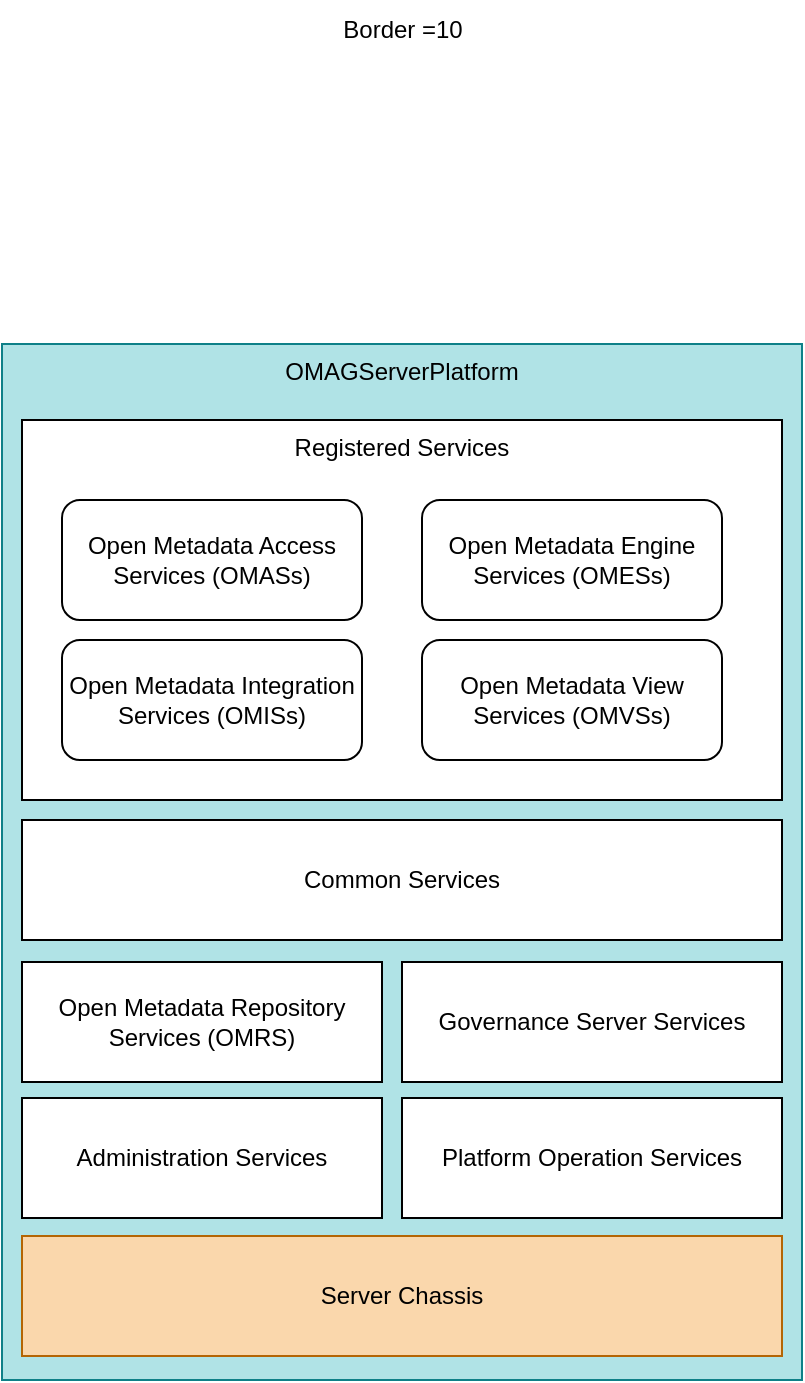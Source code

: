 <mxfile version="20.3.0" type="device"><diagram id="9n8iXTs6fCy3IT47IccP" name="structure"><mxGraphModel dx="1106" dy="773" grid="1" gridSize="10" guides="1" tooltips="1" connect="1" arrows="1" fold="1" page="1" pageScale="1" pageWidth="827" pageHeight="1169" math="0" shadow="0"><root><mxCell id="0"/><mxCell id="1" parent="0"/><mxCell id="5pINv8osB3MnGGa4mzIO-1" value="OMAGServerPlatform" style="rounded=0;whiteSpace=wrap;html=1;verticalAlign=top;fillColor=#b0e3e6;strokeColor=#0e8088;" parent="1" vertex="1"><mxGeometry x="30" y="212" width="400" height="518" as="geometry"/></mxCell><mxCell id="5pINv8osB3MnGGa4mzIO-2" value="Server Chassis" style="rounded=0;whiteSpace=wrap;html=1;fillColor=#fad7ac;strokeColor=#b46504;" parent="1" vertex="1"><mxGeometry x="40" y="658" width="380" height="60" as="geometry"/></mxCell><mxCell id="5pINv8osB3MnGGa4mzIO-3" value="Open Metadata Repository Services (OMRS)" style="rounded=0;whiteSpace=wrap;html=1;" parent="1" vertex="1"><mxGeometry x="40" y="521" width="180" height="60" as="geometry"/></mxCell><mxCell id="5pINv8osB3MnGGa4mzIO-4" value="Common Services" style="rounded=0;whiteSpace=wrap;html=1;" parent="1" vertex="1"><mxGeometry x="40" y="450" width="380" height="60" as="geometry"/></mxCell><mxCell id="5pINv8osB3MnGGa4mzIO-5" value="Governance Server Services" style="rounded=0;whiteSpace=wrap;html=1;" parent="1" vertex="1"><mxGeometry x="230" y="521" width="190" height="60" as="geometry"/></mxCell><mxCell id="5pINv8osB3MnGGa4mzIO-9" value="Registered Services" style="rounded=0;whiteSpace=wrap;html=1;verticalAlign=top;" parent="1" vertex="1"><mxGeometry x="40" y="250" width="380" height="190" as="geometry"/></mxCell><mxCell id="5pINv8osB3MnGGa4mzIO-10" value="Administration Services" style="rounded=0;whiteSpace=wrap;html=1;" parent="1" vertex="1"><mxGeometry x="40" y="589" width="180" height="60" as="geometry"/></mxCell><mxCell id="5pINv8osB3MnGGa4mzIO-11" value="Platform Operation Services" style="rounded=0;whiteSpace=wrap;html=1;" parent="1" vertex="1"><mxGeometry x="230" y="589" width="190" height="60" as="geometry"/></mxCell><mxCell id="tQW9GtEJ1VcCBCQTBOvx-1" value="Open Metadata Access Services (OMASs)" style="rounded=1;whiteSpace=wrap;html=1;" parent="1" vertex="1"><mxGeometry x="60" y="290" width="150" height="60" as="geometry"/></mxCell><mxCell id="tQW9GtEJ1VcCBCQTBOvx-2" value="Open Metadata Engine Services (OMESs)" style="rounded=1;whiteSpace=wrap;html=1;" parent="1" vertex="1"><mxGeometry x="240" y="290" width="150" height="60" as="geometry"/></mxCell><mxCell id="tQW9GtEJ1VcCBCQTBOvx-3" value="Open Metadata Integration Services (OMISs)" style="rounded=1;whiteSpace=wrap;html=1;" parent="1" vertex="1"><mxGeometry x="60" y="360" width="150" height="60" as="geometry"/></mxCell><mxCell id="tQW9GtEJ1VcCBCQTBOvx-4" value="Open Metadata View Services (OMVSs)" style="rounded=1;whiteSpace=wrap;html=1;" parent="1" vertex="1"><mxGeometry x="240" y="360" width="150" height="60" as="geometry"/></mxCell><mxCell id="-xZDKtd2q0-F_WubDvb--1" value="Border =10" style="text;html=1;align=center;verticalAlign=middle;resizable=0;points=[];autosize=1;strokeColor=none;fillColor=none;" vertex="1" parent="1"><mxGeometry x="190" y="40" width="80" height="30" as="geometry"/></mxCell></root></mxGraphModel></diagram></mxfile>